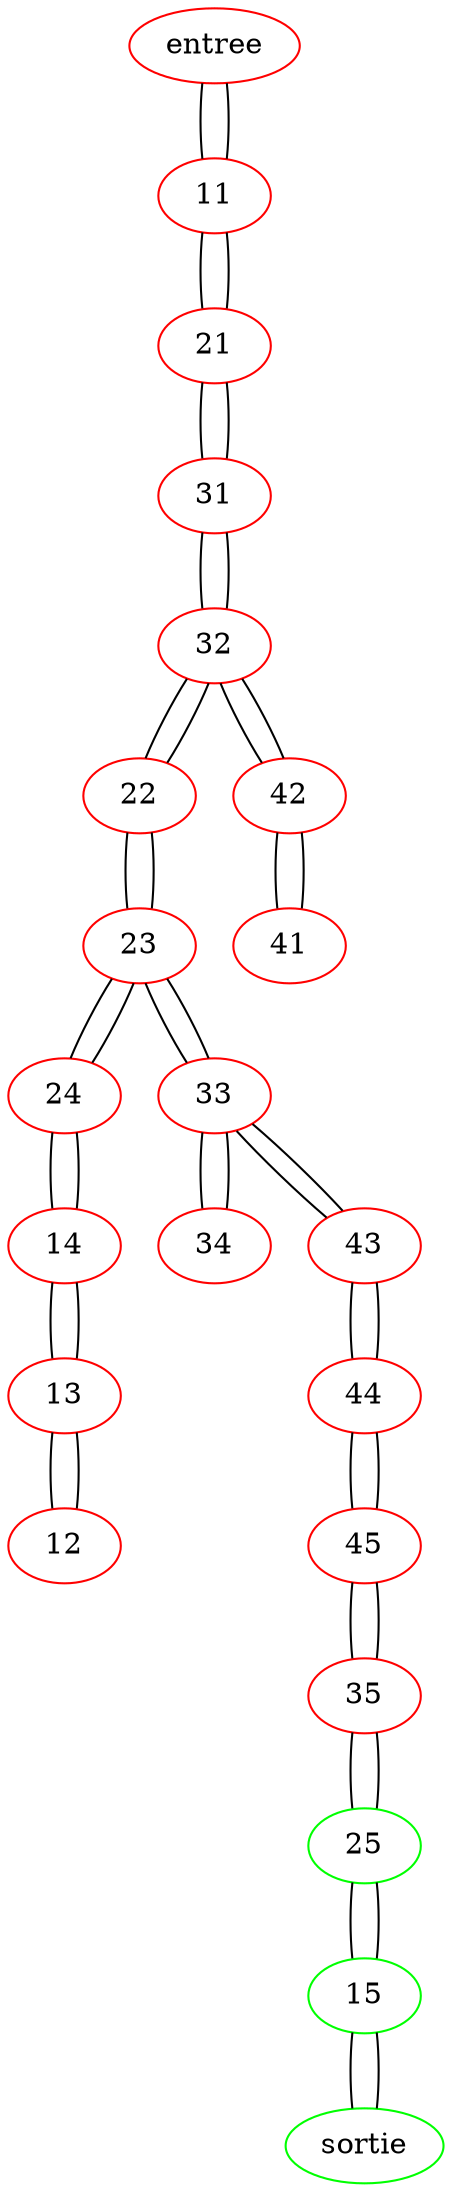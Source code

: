 graph {
entree [color=red]
sortie [color=green]
11 [color=red]
12 [color=red]
13 [color=red]
14 [color=red]
15 [color=green]
21 [color=red]
22 [color=red]
23 [color=red]
24 [color=red]
25 [color=green]
31 [color=red]
32 [color=red]
33 [color=red]
34 [color=red]
35 [color=red]
41 [color=red]
42 [color=red]
43 [color=red]
44 [color=red]
45 [color=red]
 entree -- 11
 sortie -- 15
 11 -- entree
 11 -- 21
 12 -- 13
 13 -- 12
 13 -- 14
 14 -- 13
 14 -- 24
 15 -- 25
 15 -- sortie
 21 -- 11
 21 -- 31
 22 -- 32
 22 -- 23
 23 -- 22
 23 -- 24
 23 -- 33
 24 -- 14
 24 -- 23
 25 -- 35
 25 -- 15
 31 -- 21
 31 -- 32
 32 -- 31
 32 -- 42
 32 -- 22
 33 -- 23
 33 -- 34
 33 -- 43
 34 -- 33
 35 -- 45
 35 -- 25
 41 -- 42
 42 -- 41
 42 -- 32
 43 -- 33
 43 -- 44
 44 -- 43
 44 -- 45
 45 -- 44
 45 -- 35
}
